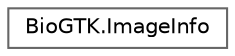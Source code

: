 digraph "Graphical Class Hierarchy"
{
 // LATEX_PDF_SIZE
  bgcolor="transparent";
  edge [fontname=Helvetica,fontsize=10,labelfontname=Helvetica,labelfontsize=10];
  node [fontname=Helvetica,fontsize=10,shape=box,height=0.2,width=0.4];
  rankdir="LR";
  Node0 [id="Node000000",label="BioGTK.ImageInfo",height=0.2,width=0.4,color="grey40", fillcolor="white", style="filled",URL="$class_bio_g_t_k_1_1_image_info.html",tooltip=" "];
}
